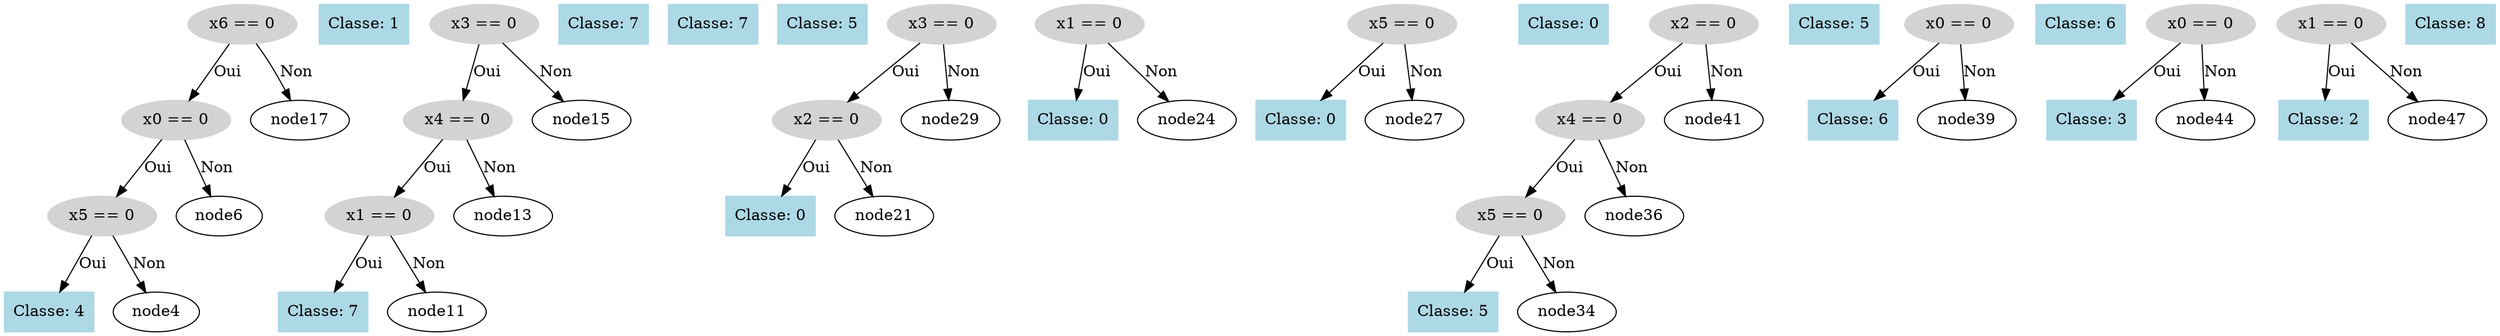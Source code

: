digraph DecisionTree {
  node0 [label="x6 == 0", shape=ellipse, style=filled, color=lightgray];
  node0 -> node1 [label="Oui"];
  node1 [label="x0 == 0", shape=ellipse, style=filled, color=lightgray];
  node1 -> node2 [label="Oui"];
  node2 [label="x5 == 0", shape=ellipse, style=filled, color=lightgray];
  node2 -> node3 [label="Oui"];
  node3 [label="Classe: 4", shape=box, style=filled, color=lightblue];
  node2 -> node4 [label="Non"];
  node5 [label="Classe: 1", shape=box, style=filled, color=lightblue];
  node1 -> node6 [label="Non"];
  node7 [label="x3 == 0", shape=ellipse, style=filled, color=lightgray];
  node7 -> node8 [label="Oui"];
  node8 [label="x4 == 0", shape=ellipse, style=filled, color=lightgray];
  node8 -> node9 [label="Oui"];
  node9 [label="x1 == 0", shape=ellipse, style=filled, color=lightgray];
  node9 -> node10 [label="Oui"];
  node10 [label="Classe: 7", shape=box, style=filled, color=lightblue];
  node9 -> node11 [label="Non"];
  node12 [label="Classe: 7", shape=box, style=filled, color=lightblue];
  node8 -> node13 [label="Non"];
  node14 [label="Classe: 7", shape=box, style=filled, color=lightblue];
  node7 -> node15 [label="Non"];
  node16 [label="Classe: 5", shape=box, style=filled, color=lightblue];
  node0 -> node17 [label="Non"];
  node18 [label="x3 == 0", shape=ellipse, style=filled, color=lightgray];
  node18 -> node19 [label="Oui"];
  node19 [label="x2 == 0", shape=ellipse, style=filled, color=lightgray];
  node19 -> node20 [label="Oui"];
  node20 [label="Classe: 0", shape=box, style=filled, color=lightblue];
  node19 -> node21 [label="Non"];
  node22 [label="x1 == 0", shape=ellipse, style=filled, color=lightgray];
  node22 -> node23 [label="Oui"];
  node23 [label="Classe: 0", shape=box, style=filled, color=lightblue];
  node22 -> node24 [label="Non"];
  node25 [label="x5 == 0", shape=ellipse, style=filled, color=lightgray];
  node25 -> node26 [label="Oui"];
  node26 [label="Classe: 0", shape=box, style=filled, color=lightblue];
  node25 -> node27 [label="Non"];
  node28 [label="Classe: 0", shape=box, style=filled, color=lightblue];
  node18 -> node29 [label="Non"];
  node30 [label="x2 == 0", shape=ellipse, style=filled, color=lightgray];
  node30 -> node31 [label="Oui"];
  node31 [label="x4 == 0", shape=ellipse, style=filled, color=lightgray];
  node31 -> node32 [label="Oui"];
  node32 [label="x5 == 0", shape=ellipse, style=filled, color=lightgray];
  node32 -> node33 [label="Oui"];
  node33 [label="Classe: 5", shape=box, style=filled, color=lightblue];
  node32 -> node34 [label="Non"];
  node35 [label="Classe: 5", shape=box, style=filled, color=lightblue];
  node31 -> node36 [label="Non"];
  node37 [label="x0 == 0", shape=ellipse, style=filled, color=lightgray];
  node37 -> node38 [label="Oui"];
  node38 [label="Classe: 6", shape=box, style=filled, color=lightblue];
  node37 -> node39 [label="Non"];
  node40 [label="Classe: 6", shape=box, style=filled, color=lightblue];
  node30 -> node41 [label="Non"];
  node42 [label="x0 == 0", shape=ellipse, style=filled, color=lightgray];
  node42 -> node43 [label="Oui"];
  node43 [label="Classe: 3", shape=box, style=filled, color=lightblue];
  node42 -> node44 [label="Non"];
  node45 [label="x1 == 0", shape=ellipse, style=filled, color=lightgray];
  node45 -> node46 [label="Oui"];
  node46 [label="Classe: 2", shape=box, style=filled, color=lightblue];
  node45 -> node47 [label="Non"];
  node48 [label="Classe: 8", shape=box, style=filled, color=lightblue];
}
